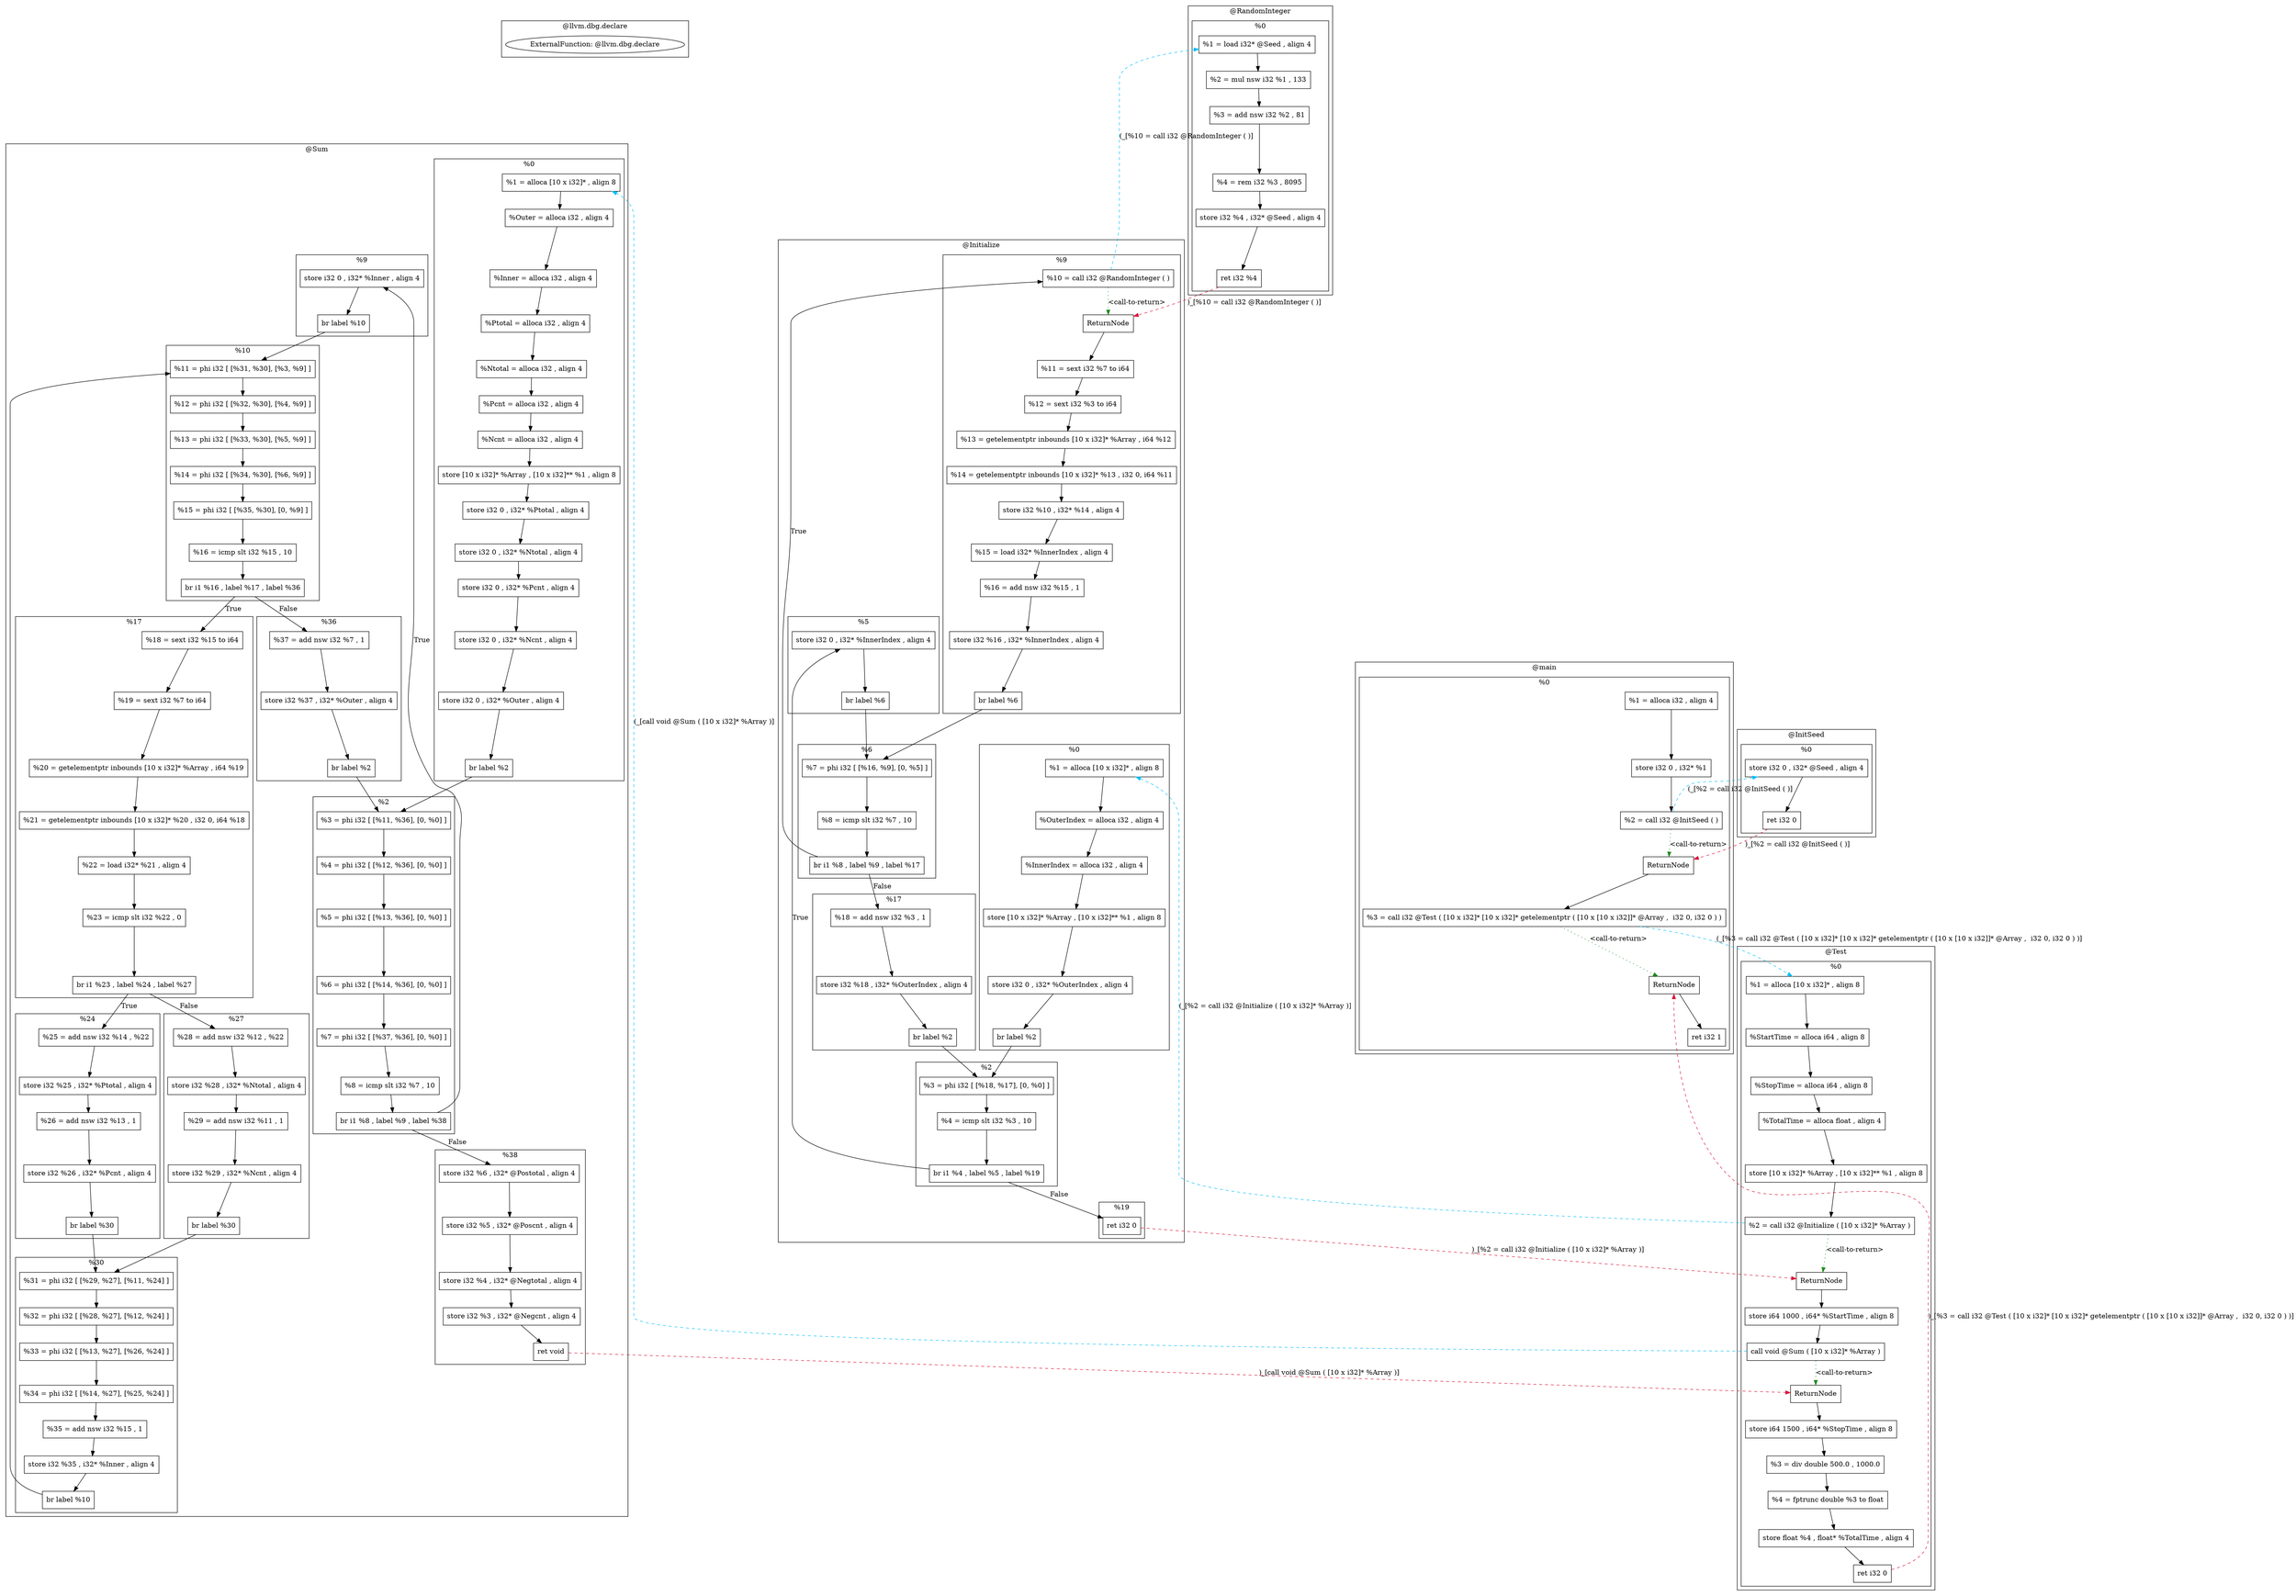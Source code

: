 digraph {
    subgraph cluster_166 {
        graph [label="@llvm.dbg.declare"];
        166 [label="ExternalFunction: @llvm.dbg.declare"];
    }
    subgraph cluster_9 {
        graph [label="@main"];
        subgraph cluster_10 {
            graph [label="%0"];
            -15 [label=ReturnNode
                ,shape=box];
            -14 [label=ReturnNode
                ,shape=box];
            12 [label="%1 = alloca i32 , align 4"
               ,shape=box];
            13 [label="store i32 0 , i32* %1"
               ,shape=box];
            14 [label="%2 = call i32 @InitSeed ( )"
               ,shape=box];
            15 [label="%3 = call i32 @Test ( [10 x i32]* [10 x i32]* getelementptr ( [10 x [10 x i32]]* @Array ,  i32 0, i32 0 ) )"
               ,shape=box];
            18 [label="ret i32 1"
               ,shape=box];
        }
    }
    subgraph cluster_19 {
        graph [label="@InitSeed"];
        subgraph cluster_20 {
            graph [label="%0"];
            21 [label="store i32 0 , i32* @Seed , align 4"
               ,shape=box];
            22 [label="ret i32 0"
               ,shape=box];
        }
    }
    subgraph cluster_23 {
        graph [label="@Test"];
        subgraph cluster_25 {
            graph [label="%0"];
            -34 [label=ReturnNode
                ,shape=box];
            -31 [label=ReturnNode
                ,shape=box];
            26 [label="%1 = alloca [10 x i32]* , align 8"
               ,shape=box];
            27 [label="%StartTime = alloca i64 , align 8"
               ,shape=box];
            28 [label="%StopTime = alloca i64 , align 8"
               ,shape=box];
            29 [label="%TotalTime = alloca float , align 4"
               ,shape=box];
            30 [label="store [10 x i32]* %Array , [10 x i32]** %1 , align 8"
               ,shape=box];
            31 [label="%2 = call i32 @Initialize ( [10 x i32]* %Array )"
               ,shape=box];
            33 [label="store i64 1000 , i64* %StartTime , align 8"
               ,shape=box];
            34 [label="call void @Sum ( [10 x i32]* %Array )"
               ,shape=box];
            36 [label="store i64 1500 , i64* %StopTime , align 8"
               ,shape=box];
            39 [label="%3 = div double 500.0 , 1000.0"
               ,shape=box];
            40 [label="%4 = fptrunc double %3 to float"
               ,shape=box];
            41 [label="store float %4 , float* %TotalTime , align 4"
               ,shape=box];
            42 [label="ret i32 0"
               ,shape=box];
        }
    }
    subgraph cluster_43 {
        graph [label="@Initialize"];
        subgraph cluster_45 {
            graph [label="%0"];
            46 [label="%1 = alloca [10 x i32]* , align 8"
               ,shape=box];
            47 [label="%OuterIndex = alloca i32 , align 4"
               ,shape=box];
            48 [label="%InnerIndex = alloca i32 , align 4"
               ,shape=box];
            49 [label="store [10 x i32]* %Array , [10 x i32]** %1 , align 8"
               ,shape=box];
            50 [label="store i32 0 , i32* %OuterIndex , align 4"
               ,shape=box];
            51 [label="br label %2"
               ,shape=box];
        }
        subgraph cluster_52 {
            graph [label="%2"];
            53 [label="%3 = phi i32 [ [%18, %17], [0, %0] ]"
               ,shape=box];
            54 [label="%4 = icmp slt i32 %3 , 10"
               ,shape=box];
            56 [label="br i1 %4 , label %5 , label %19"
               ,shape=box];
        }
        subgraph cluster_57 {
            graph [label="%5"];
            58 [label="store i32 0 , i32* %InnerIndex , align 4"
               ,shape=box];
            59 [label="br label %6"
               ,shape=box];
        }
        subgraph cluster_60 {
            graph [label="%6"];
            61 [label="%7 = phi i32 [ [%16, %9], [0, %5] ]"
               ,shape=box];
            62 [label="%8 = icmp slt i32 %7 , 10"
               ,shape=box];
            63 [label="br i1 %8 , label %9 , label %17"
               ,shape=box];
        }
        subgraph cluster_64 {
            graph [label="%9"];
            -65 [label=ReturnNode
                ,shape=box];
            65 [label="%10 = call i32 @RandomInteger ( )"
               ,shape=box];
            66 [label="%11 = sext i32 %7 to i64"
               ,shape=box];
            67 [label="%12 = sext i32 %3 to i64"
               ,shape=box];
            68 [label="%13 = getelementptr inbounds [10 x i32]* %Array , i64 %12"
               ,shape=box];
            69 [label="%14 = getelementptr inbounds [10 x i32]* %13 , i32 0, i64 %11"
               ,shape=box];
            70 [label="store i32 %10 , i32* %14 , align 4"
               ,shape=box];
            71 [label="%15 = load i32* %InnerIndex , align 4"
               ,shape=box];
            72 [label="%16 = add nsw i32 %15 , 1"
               ,shape=box];
            73 [label="store i32 %16 , i32* %InnerIndex , align 4"
               ,shape=box];
            74 [label="br label %6"
               ,shape=box];
        }
        subgraph cluster_75 {
            graph [label="%17"];
            76 [label="%18 = add nsw i32 %3 , 1"
               ,shape=box];
            77 [label="store i32 %18 , i32* %OuterIndex , align 4"
               ,shape=box];
            78 [label="br label %2"
               ,shape=box];
        }
        subgraph cluster_79 {
            graph [label="%19"];
            80 [label="ret i32 0"
               ,shape=box];
        }
    }
    subgraph cluster_81 {
        graph [label="@Sum"];
        subgraph cluster_83 {
            graph [label="%0"];
            84 [label="%1 = alloca [10 x i32]* , align 8"
               ,shape=box];
            85 [label="%Outer = alloca i32 , align 4"
               ,shape=box];
            86 [label="%Inner = alloca i32 , align 4"
               ,shape=box];
            87 [label="%Ptotal = alloca i32 , align 4"
               ,shape=box];
            88 [label="%Ntotal = alloca i32 , align 4"
               ,shape=box];
            89 [label="%Pcnt = alloca i32 , align 4"
               ,shape=box];
            90 [label="%Ncnt = alloca i32 , align 4"
               ,shape=box];
            91 [label="store [10 x i32]* %Array , [10 x i32]** %1 , align 8"
               ,shape=box];
            92 [label="store i32 0 , i32* %Ptotal , align 4"
               ,shape=box];
            93 [label="store i32 0 , i32* %Ntotal , align 4"
               ,shape=box];
            94 [label="store i32 0 , i32* %Pcnt , align 4"
               ,shape=box];
            95 [label="store i32 0 , i32* %Ncnt , align 4"
               ,shape=box];
            96 [label="store i32 0 , i32* %Outer , align 4"
               ,shape=box];
            97 [label="br label %2"
               ,shape=box];
        }
        subgraph cluster_98 {
            graph [label="%2"];
            99 [label="%3 = phi i32 [ [%11, %36], [0, %0] ]"
               ,shape=box];
            100 [label="%4 = phi i32 [ [%12, %36], [0, %0] ]"
                ,shape=box];
            101 [label="%5 = phi i32 [ [%13, %36], [0, %0] ]"
                ,shape=box];
            102 [label="%6 = phi i32 [ [%14, %36], [0, %0] ]"
                ,shape=box];
            103 [label="%7 = phi i32 [ [%37, %36], [0, %0] ]"
                ,shape=box];
            104 [label="%8 = icmp slt i32 %7 , 10"
                ,shape=box];
            105 [label="br i1 %8 , label %9 , label %38"
                ,shape=box];
        }
        subgraph cluster_106 {
            graph [label="%9"];
            107 [label="store i32 0 , i32* %Inner , align 4"
                ,shape=box];
            108 [label="br label %10"
                ,shape=box];
        }
        subgraph cluster_109 {
            graph [label="%10"];
            110 [label="%11 = phi i32 [ [%31, %30], [%3, %9] ]"
                ,shape=box];
            111 [label="%12 = phi i32 [ [%32, %30], [%4, %9] ]"
                ,shape=box];
            112 [label="%13 = phi i32 [ [%33, %30], [%5, %9] ]"
                ,shape=box];
            113 [label="%14 = phi i32 [ [%34, %30], [%6, %9] ]"
                ,shape=box];
            114 [label="%15 = phi i32 [ [%35, %30], [0, %9] ]"
                ,shape=box];
            115 [label="%16 = icmp slt i32 %15 , 10"
                ,shape=box];
            116 [label="br i1 %16 , label %17 , label %36"
                ,shape=box];
        }
        subgraph cluster_117 {
            graph [label="%17"];
            118 [label="%18 = sext i32 %15 to i64"
                ,shape=box];
            119 [label="%19 = sext i32 %7 to i64"
                ,shape=box];
            120 [label="%20 = getelementptr inbounds [10 x i32]* %Array , i64 %19"
                ,shape=box];
            121 [label="%21 = getelementptr inbounds [10 x i32]* %20 , i32 0, i64 %18"
                ,shape=box];
            122 [label="%22 = load i32* %21 , align 4"
                ,shape=box];
            123 [label="%23 = icmp slt i32 %22 , 0"
                ,shape=box];
            124 [label="br i1 %23 , label %24 , label %27"
                ,shape=box];
        }
        subgraph cluster_125 {
            graph [label="%24"];
            126 [label="%25 = add nsw i32 %14 , %22"
                ,shape=box];
            127 [label="store i32 %25 , i32* %Ptotal , align 4"
                ,shape=box];
            128 [label="%26 = add nsw i32 %13 , 1"
                ,shape=box];
            129 [label="store i32 %26 , i32* %Pcnt , align 4"
                ,shape=box];
            130 [label="br label %30"
                ,shape=box];
        }
        subgraph cluster_131 {
            graph [label="%27"];
            132 [label="%28 = add nsw i32 %12 , %22"
                ,shape=box];
            133 [label="store i32 %28 , i32* %Ntotal , align 4"
                ,shape=box];
            134 [label="%29 = add nsw i32 %11 , 1"
                ,shape=box];
            135 [label="store i32 %29 , i32* %Ncnt , align 4"
                ,shape=box];
            136 [label="br label %30"
                ,shape=box];
        }
        subgraph cluster_137 {
            graph [label="%30"];
            138 [label="%31 = phi i32 [ [%29, %27], [%11, %24] ]"
                ,shape=box];
            139 [label="%32 = phi i32 [ [%28, %27], [%12, %24] ]"
                ,shape=box];
            140 [label="%33 = phi i32 [ [%13, %27], [%26, %24] ]"
                ,shape=box];
            141 [label="%34 = phi i32 [ [%14, %27], [%25, %24] ]"
                ,shape=box];
            142 [label="%35 = add nsw i32 %15 , 1"
                ,shape=box];
            143 [label="store i32 %35 , i32* %Inner , align 4"
                ,shape=box];
            144 [label="br label %10"
                ,shape=box];
        }
        subgraph cluster_145 {
            graph [label="%36"];
            146 [label="%37 = add nsw i32 %7 , 1"
                ,shape=box];
            147 [label="store i32 %37 , i32* %Outer , align 4"
                ,shape=box];
            148 [label="br label %2"
                ,shape=box];
        }
        subgraph cluster_149 {
            graph [label="%38"];
            150 [label="store i32 %6 , i32* @Postotal , align 4"
                ,shape=box];
            151 [label="store i32 %5 , i32* @Poscnt , align 4"
                ,shape=box];
            152 [label="store i32 %4 , i32* @Negtotal , align 4"
                ,shape=box];
            153 [label="store i32 %3 , i32* @Negcnt , align 4"
                ,shape=box];
            154 [label="ret void"
                ,shape=box];
        }
    }
    subgraph cluster_155 {
        graph [label="@RandomInteger"];
        subgraph cluster_156 {
            graph [label="%0"];
            157 [label="%1 = load i32* @Seed , align 4"
                ,shape=box];
            159 [label="%2 = mul nsw i32 %1 , 133"
                ,shape=box];
            161 [label="%3 = add nsw i32 %2 , 81"
                ,shape=box];
            163 [label="%4 = rem i32 %3 , 8095"
                ,shape=box];
            164 [label="store i32 %4 , i32* @Seed , align 4"
                ,shape=box];
            165 [label="ret i32 %4"
                ,shape=box];
        }
    }
    -65 -> 66 [label=""];
    -34 -> 36 [label=""];
    -31 -> 33 [label=""];
    -15 -> 18 [label=""];
    -14 -> 15 [label=""];
    12 -> 13 [label=""];
    13 -> 14 [label=""];
    14 -> -14 [label="<call-to-return>"
              ,style=dotted
              ,color=forestgreen];
    14 -> 21 [label="(_[%2 = call i32 @InitSeed ( )]"
             ,style=dashed
             ,color=deepskyblue];
    15 -> -15 [label="<call-to-return>"
              ,style=dotted
              ,color=forestgreen];
    15 -> 26 [label="(_[%3 = call i32 @Test ( [10 x i32]* [10 x i32]* getelementptr ( [10 x [10 x i32]]* @Array ,  i32 0, i32 0 ) )]"
             ,style=dashed
             ,color=deepskyblue];
    21 -> 22 [label=""];
    22 -> -14 [label=")_[%2 = call i32 @InitSeed ( )]"
              ,style=dashed
              ,color=crimson];
    26 -> 27 [label=""];
    27 -> 28 [label=""];
    28 -> 29 [label=""];
    29 -> 30 [label=""];
    30 -> 31 [label=""];
    31 -> -31 [label="<call-to-return>"
              ,style=dotted
              ,color=forestgreen];
    31 -> 46 [label="(_[%2 = call i32 @Initialize ( [10 x i32]* %Array )]"
             ,style=dashed
             ,color=deepskyblue];
    33 -> 34 [label=""];
    34 -> -34 [label="<call-to-return>"
              ,style=dotted
              ,color=forestgreen];
    34 -> 84 [label="(_[call void @Sum ( [10 x i32]* %Array )]"
             ,style=dashed
             ,color=deepskyblue];
    36 -> 39 [label=""];
    39 -> 40 [label=""];
    40 -> 41 [label=""];
    41 -> 42 [label=""];
    42 -> -15 [label=")_[%3 = call i32 @Test ( [10 x i32]* [10 x i32]* getelementptr ( [10 x [10 x i32]]* @Array ,  i32 0, i32 0 ) )]"
              ,style=dashed
              ,color=crimson];
    46 -> 47 [label=""];
    47 -> 48 [label=""];
    48 -> 49 [label=""];
    49 -> 50 [label=""];
    50 -> 51 [label=""];
    51 -> 53 [label=""];
    53 -> 54 [label=""];
    54 -> 56 [label=""];
    56 -> 58 [label=True];
    56 -> 80 [label=False];
    58 -> 59 [label=""];
    59 -> 61 [label=""];
    61 -> 62 [label=""];
    62 -> 63 [label=""];
    63 -> 65 [label=True];
    63 -> 76 [label=False];
    65 -> -65 [label="<call-to-return>"
              ,style=dotted
              ,color=forestgreen];
    65 -> 157 [label="(_[%10 = call i32 @RandomInteger ( )]"
              ,style=dashed
              ,color=deepskyblue];
    66 -> 67 [label=""];
    67 -> 68 [label=""];
    68 -> 69 [label=""];
    69 -> 70 [label=""];
    70 -> 71 [label=""];
    71 -> 72 [label=""];
    72 -> 73 [label=""];
    73 -> 74 [label=""];
    74 -> 61 [label=""];
    76 -> 77 [label=""];
    77 -> 78 [label=""];
    78 -> 53 [label=""];
    80 -> -31 [label=")_[%2 = call i32 @Initialize ( [10 x i32]* %Array )]"
              ,style=dashed
              ,color=crimson];
    84 -> 85 [label=""];
    85 -> 86 [label=""];
    86 -> 87 [label=""];
    87 -> 88 [label=""];
    88 -> 89 [label=""];
    89 -> 90 [label=""];
    90 -> 91 [label=""];
    91 -> 92 [label=""];
    92 -> 93 [label=""];
    93 -> 94 [label=""];
    94 -> 95 [label=""];
    95 -> 96 [label=""];
    96 -> 97 [label=""];
    97 -> 99 [label=""];
    99 -> 100 [label=""];
    100 -> 101 [label=""];
    101 -> 102 [label=""];
    102 -> 103 [label=""];
    103 -> 104 [label=""];
    104 -> 105 [label=""];
    105 -> 107 [label=True];
    105 -> 150 [label=False];
    107 -> 108 [label=""];
    108 -> 110 [label=""];
    110 -> 111 [label=""];
    111 -> 112 [label=""];
    112 -> 113 [label=""];
    113 -> 114 [label=""];
    114 -> 115 [label=""];
    115 -> 116 [label=""];
    116 -> 118 [label=True];
    116 -> 146 [label=False];
    118 -> 119 [label=""];
    119 -> 120 [label=""];
    120 -> 121 [label=""];
    121 -> 122 [label=""];
    122 -> 123 [label=""];
    123 -> 124 [label=""];
    124 -> 126 [label=True];
    124 -> 132 [label=False];
    126 -> 127 [label=""];
    127 -> 128 [label=""];
    128 -> 129 [label=""];
    129 -> 130 [label=""];
    130 -> 138 [label=""];
    132 -> 133 [label=""];
    133 -> 134 [label=""];
    134 -> 135 [label=""];
    135 -> 136 [label=""];
    136 -> 138 [label=""];
    138 -> 139 [label=""];
    139 -> 140 [label=""];
    140 -> 141 [label=""];
    141 -> 142 [label=""];
    142 -> 143 [label=""];
    143 -> 144 [label=""];
    144 -> 110 [label=""];
    146 -> 147 [label=""];
    147 -> 148 [label=""];
    148 -> 99 [label=""];
    150 -> 151 [label=""];
    151 -> 152 [label=""];
    152 -> 153 [label=""];
    153 -> 154 [label=""];
    154 -> -34 [label=")_[call void @Sum ( [10 x i32]* %Array )]"
               ,style=dashed
               ,color=crimson];
    157 -> 159 [label=""];
    159 -> 161 [label=""];
    161 -> 163 [label=""];
    163 -> 164 [label=""];
    164 -> 165 [label=""];
    165 -> -65 [label=")_[%10 = call i32 @RandomInteger ( )]"
               ,style=dashed
               ,color=crimson];
}